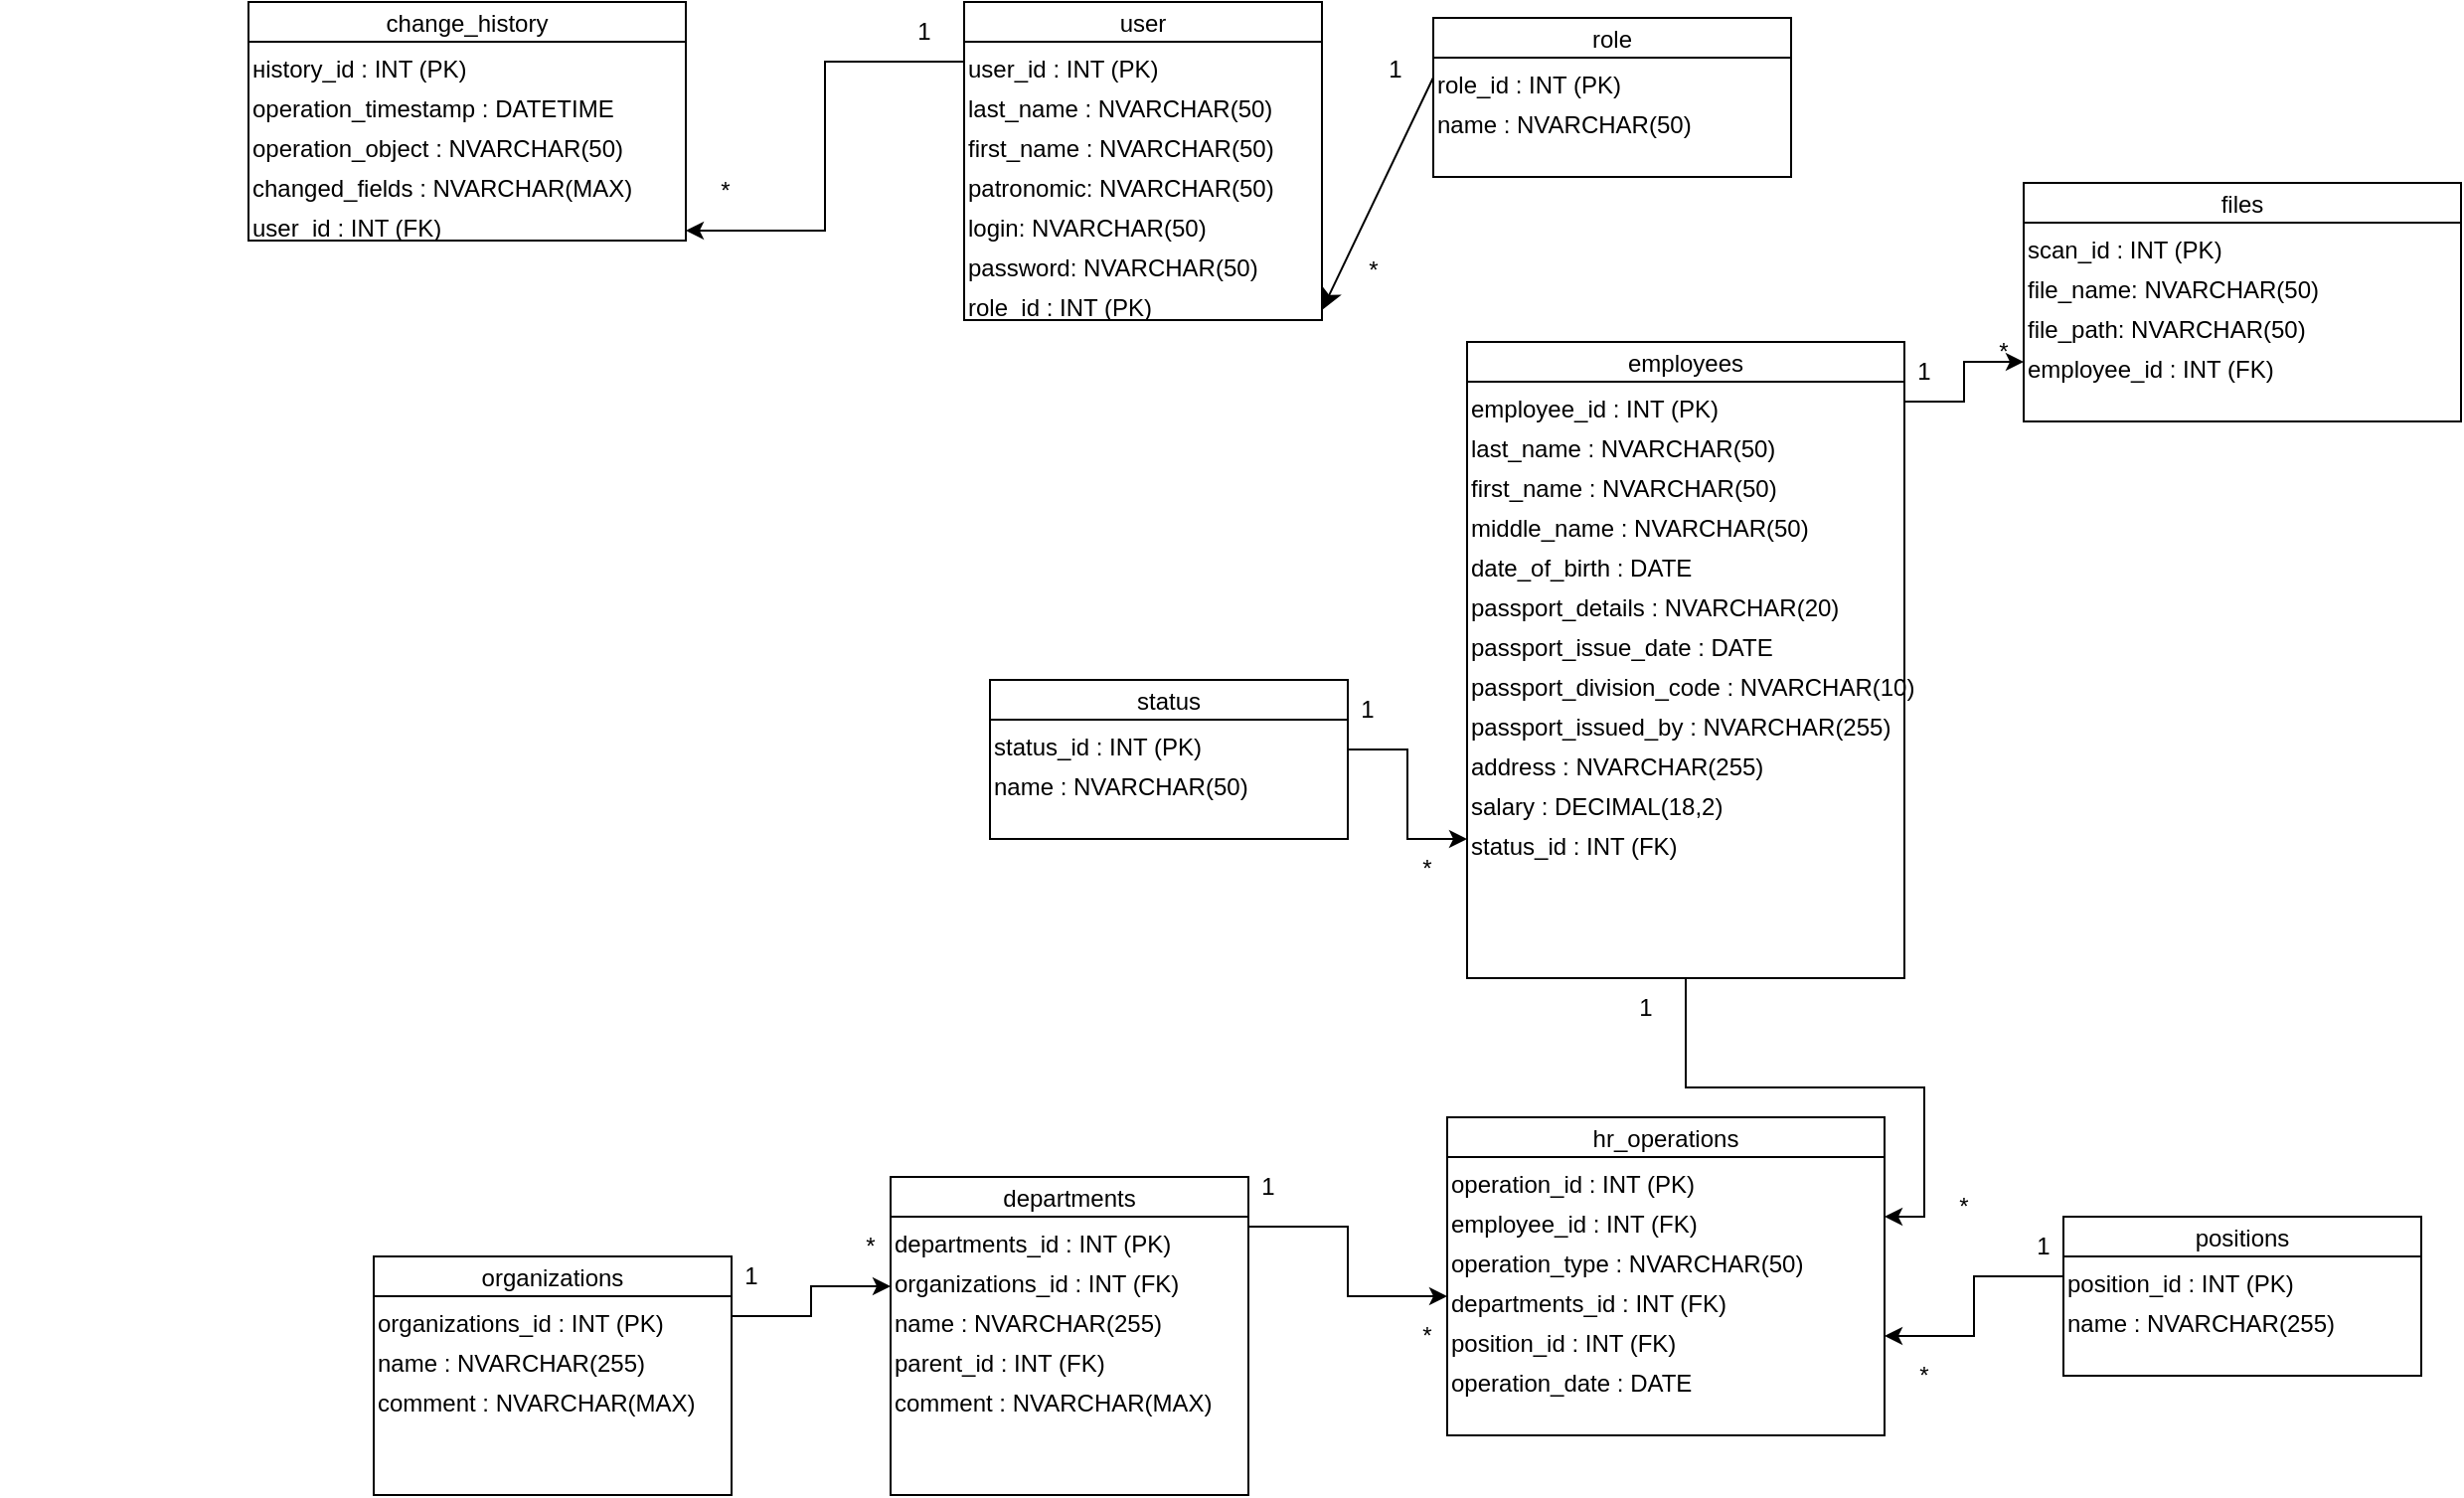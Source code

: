 <mxfile version="24.8.9">
  <diagram name="Database Diagram" id="JMO9jh0IgcSgy0v8m9du">
    <mxGraphModel dx="16753" dy="16699" grid="0" gridSize="10" guides="1" tooltips="1" connect="1" arrows="1" fold="1" page="0" pageScale="1" pageWidth="827" pageHeight="1169" math="0" shadow="0">
      <root>
        <mxCell id="0" />
        <mxCell id="1" parent="0" />
        <mxCell id="mjMRVnC7v6BGqXp0TaAX-1" value="organizations" style="shape=swimlane;childLayout=stackLayout;horizontal=1;startSize=20;horizontalStack=0;resizeParent=1;resizeLast=0;" vertex="1" parent="1">
          <mxGeometry x="180" y="320" width="180" height="120" as="geometry" />
        </mxCell>
        <mxCell id="mjMRVnC7v6BGqXp0TaAX-2" value="organizations_id : INT (PK)" style="text;align=left;verticalAlign=top;" vertex="1" parent="mjMRVnC7v6BGqXp0TaAX-1">
          <mxGeometry y="20" width="180" height="20" as="geometry" />
        </mxCell>
        <mxCell id="mjMRVnC7v6BGqXp0TaAX-3" value="name : NVARCHAR(255)" style="text;align=left;verticalAlign=top;" vertex="1" parent="mjMRVnC7v6BGqXp0TaAX-1">
          <mxGeometry y="40" width="180" height="20" as="geometry" />
        </mxCell>
        <mxCell id="mjMRVnC7v6BGqXp0TaAX-4" value="comment : NVARCHAR(MAX)" style="text;align=left;verticalAlign=top;" vertex="1" parent="mjMRVnC7v6BGqXp0TaAX-1">
          <mxGeometry y="60" width="180" height="20" as="geometry" />
        </mxCell>
        <mxCell id="mjMRVnC7v6BGqXp0TaAX-5" value="departments" style="shape=swimlane;childLayout=stackLayout;horizontal=1;startSize=20;horizontalStack=0;resizeParent=1;resizeLast=0;" vertex="1" parent="1">
          <mxGeometry x="440" y="280" width="180" height="160" as="geometry" />
        </mxCell>
        <mxCell id="mjMRVnC7v6BGqXp0TaAX-6" value="departments_id : INT (PK)" style="text;align=left;verticalAlign=top;" vertex="1" parent="mjMRVnC7v6BGqXp0TaAX-5">
          <mxGeometry y="20" width="180" height="20" as="geometry" />
        </mxCell>
        <mxCell id="mjMRVnC7v6BGqXp0TaAX-7" value="organizations_id : INT (FK)" style="text;align=left;verticalAlign=top;" vertex="1" parent="mjMRVnC7v6BGqXp0TaAX-5">
          <mxGeometry y="40" width="180" height="20" as="geometry" />
        </mxCell>
        <mxCell id="mjMRVnC7v6BGqXp0TaAX-8" value="name : NVARCHAR(255)" style="text;align=left;verticalAlign=top;" vertex="1" parent="mjMRVnC7v6BGqXp0TaAX-5">
          <mxGeometry y="60" width="180" height="20" as="geometry" />
        </mxCell>
        <mxCell id="mjMRVnC7v6BGqXp0TaAX-9" value="parent_id : INT (FK)" style="text;align=left;verticalAlign=top;" vertex="1" parent="mjMRVnC7v6BGqXp0TaAX-5">
          <mxGeometry y="80" width="180" height="20" as="geometry" />
        </mxCell>
        <mxCell id="mjMRVnC7v6BGqXp0TaAX-10" value="comment : NVARCHAR(MAX)" style="text;align=left;verticalAlign=top;" vertex="1" parent="mjMRVnC7v6BGqXp0TaAX-5">
          <mxGeometry y="100" width="180" height="20" as="geometry" />
        </mxCell>
        <mxCell id="mjMRVnC7v6BGqXp0TaAX-11" value="positions" style="shape=swimlane;childLayout=stackLayout;horizontal=1;startSize=20;horizontalStack=0;resizeParent=1;resizeLast=0;" vertex="1" parent="1">
          <mxGeometry x="1030" y="300" width="180" height="80" as="geometry" />
        </mxCell>
        <mxCell id="mjMRVnC7v6BGqXp0TaAX-12" value="position_id : INT (PK)" style="text;align=left;verticalAlign=top;" vertex="1" parent="mjMRVnC7v6BGqXp0TaAX-11">
          <mxGeometry y="20" width="180" height="20" as="geometry" />
        </mxCell>
        <mxCell id="mjMRVnC7v6BGqXp0TaAX-13" value="name : NVARCHAR(255)" style="text;align=left;verticalAlign=top;" vertex="1" parent="mjMRVnC7v6BGqXp0TaAX-11">
          <mxGeometry y="40" width="180" height="20" as="geometry" />
        </mxCell>
        <mxCell id="mjMRVnC7v6BGqXp0TaAX-14" value="status" style="shape=swimlane;childLayout=stackLayout;horizontal=1;startSize=20;horizontalStack=0;resizeParent=1;resizeLast=0;" vertex="1" parent="1">
          <mxGeometry x="490" y="30" width="180" height="80" as="geometry" />
        </mxCell>
        <mxCell id="mjMRVnC7v6BGqXp0TaAX-15" value="status_id : INT (PK)" style="text;align=left;verticalAlign=top;" vertex="1" parent="mjMRVnC7v6BGqXp0TaAX-14">
          <mxGeometry y="20" width="180" height="20" as="geometry" />
        </mxCell>
        <mxCell id="mjMRVnC7v6BGqXp0TaAX-16" value="name : NVARCHAR(50)" style="text;align=left;verticalAlign=top;" vertex="1" parent="mjMRVnC7v6BGqXp0TaAX-14">
          <mxGeometry y="40" width="180" height="20" as="geometry" />
        </mxCell>
        <mxCell id="mjMRVnC7v6BGqXp0TaAX-17" style="edgeStyle=orthogonalEdgeStyle;rounded=0;orthogonalLoop=1;jettySize=auto;html=1;exitX=0.5;exitY=1;exitDx=0;exitDy=0;entryX=1;entryY=0.5;entryDx=0;entryDy=0;" edge="1" parent="1" source="mjMRVnC7v6BGqXp0TaAX-18" target="mjMRVnC7v6BGqXp0TaAX-38">
          <mxGeometry relative="1" as="geometry" />
        </mxCell>
        <mxCell id="mjMRVnC7v6BGqXp0TaAX-18" value="employees" style="shape=swimlane;childLayout=stackLayout;horizontal=1;startSize=20;horizontalStack=0;resizeParent=1;resizeLast=0;" vertex="1" parent="1">
          <mxGeometry x="730" y="-140" width="220" height="320" as="geometry" />
        </mxCell>
        <mxCell id="mjMRVnC7v6BGqXp0TaAX-19" value="employee_id : INT (PK)" style="text;align=left;verticalAlign=top;" vertex="1" parent="mjMRVnC7v6BGqXp0TaAX-18">
          <mxGeometry y="20" width="220" height="20" as="geometry" />
        </mxCell>
        <mxCell id="mjMRVnC7v6BGqXp0TaAX-20" value="last_name : NVARCHAR(50)" style="text;align=left;verticalAlign=top;" vertex="1" parent="mjMRVnC7v6BGqXp0TaAX-18">
          <mxGeometry y="40" width="220" height="20" as="geometry" />
        </mxCell>
        <mxCell id="mjMRVnC7v6BGqXp0TaAX-21" value="first_name : NVARCHAR(50)" style="text;align=left;verticalAlign=top;" vertex="1" parent="mjMRVnC7v6BGqXp0TaAX-18">
          <mxGeometry y="60" width="220" height="20" as="geometry" />
        </mxCell>
        <mxCell id="mjMRVnC7v6BGqXp0TaAX-22" value="middle_name : NVARCHAR(50)" style="text;align=left;verticalAlign=top;" vertex="1" parent="mjMRVnC7v6BGqXp0TaAX-18">
          <mxGeometry y="80" width="220" height="20" as="geometry" />
        </mxCell>
        <mxCell id="mjMRVnC7v6BGqXp0TaAX-23" value="date_of_birth : DATE" style="text;align=left;verticalAlign=top;" vertex="1" parent="mjMRVnC7v6BGqXp0TaAX-18">
          <mxGeometry y="100" width="220" height="20" as="geometry" />
        </mxCell>
        <mxCell id="mjMRVnC7v6BGqXp0TaAX-24" value="passport_details : NVARCHAR(20)" style="text;align=left;verticalAlign=top;" vertex="1" parent="mjMRVnC7v6BGqXp0TaAX-18">
          <mxGeometry y="120" width="220" height="20" as="geometry" />
        </mxCell>
        <mxCell id="mjMRVnC7v6BGqXp0TaAX-25" value="passport_issue_date : DATE" style="text;align=left;verticalAlign=top;" vertex="1" parent="mjMRVnC7v6BGqXp0TaAX-18">
          <mxGeometry y="140" width="220" height="20" as="geometry" />
        </mxCell>
        <mxCell id="mjMRVnC7v6BGqXp0TaAX-26" value="passport_division_code : NVARCHAR(10)" style="text;align=left;verticalAlign=top;" vertex="1" parent="mjMRVnC7v6BGqXp0TaAX-18">
          <mxGeometry y="160" width="220" height="20" as="geometry" />
        </mxCell>
        <mxCell id="mjMRVnC7v6BGqXp0TaAX-27" value="passport_issued_by : NVARCHAR(255)" style="text;align=left;verticalAlign=top;" vertex="1" parent="mjMRVnC7v6BGqXp0TaAX-18">
          <mxGeometry y="180" width="220" height="20" as="geometry" />
        </mxCell>
        <mxCell id="mjMRVnC7v6BGqXp0TaAX-28" value="address : NVARCHAR(255)" style="text;align=left;verticalAlign=top;" vertex="1" parent="mjMRVnC7v6BGqXp0TaAX-18">
          <mxGeometry y="200" width="220" height="20" as="geometry" />
        </mxCell>
        <mxCell id="mjMRVnC7v6BGqXp0TaAX-29" value="salary : DECIMAL(18,2)" style="text;align=left;verticalAlign=top;" vertex="1" parent="mjMRVnC7v6BGqXp0TaAX-18">
          <mxGeometry y="220" width="220" height="20" as="geometry" />
        </mxCell>
        <mxCell id="mjMRVnC7v6BGqXp0TaAX-30" value="status_id : INT (FK)" style="text;align=left;verticalAlign=top;" vertex="1" parent="mjMRVnC7v6BGqXp0TaAX-18">
          <mxGeometry y="240" width="220" height="20" as="geometry" />
        </mxCell>
        <mxCell id="mjMRVnC7v6BGqXp0TaAX-31" value="files" style="shape=swimlane;childLayout=stackLayout;horizontal=1;startSize=20;horizontalStack=0;resizeParent=1;resizeLast=0;" vertex="1" parent="1">
          <mxGeometry x="1010" y="-220" width="220" height="120" as="geometry" />
        </mxCell>
        <mxCell id="mjMRVnC7v6BGqXp0TaAX-32" value="scan_id : INT (PK)" style="text;align=left;verticalAlign=top;" vertex="1" parent="mjMRVnC7v6BGqXp0TaAX-31">
          <mxGeometry y="20" width="220" height="20" as="geometry" />
        </mxCell>
        <mxCell id="mjMRVnC7v6BGqXp0TaAX-33" value="file_name: NVARCHAR(50)" style="text;align=left;verticalAlign=top;" vertex="1" parent="mjMRVnC7v6BGqXp0TaAX-31">
          <mxGeometry y="40" width="220" height="20" as="geometry" />
        </mxCell>
        <mxCell id="mjMRVnC7v6BGqXp0TaAX-34" value="file_path: NVARCHAR(50)" style="text;align=left;verticalAlign=top;" vertex="1" parent="mjMRVnC7v6BGqXp0TaAX-31">
          <mxGeometry y="60" width="220" height="20" as="geometry" />
        </mxCell>
        <mxCell id="mjMRVnC7v6BGqXp0TaAX-35" value="employee_id : INT (FK)" style="text;align=left;verticalAlign=top;" vertex="1" parent="mjMRVnC7v6BGqXp0TaAX-31">
          <mxGeometry y="80" width="220" height="20" as="geometry" />
        </mxCell>
        <mxCell id="mjMRVnC7v6BGqXp0TaAX-36" value="hr_operations" style="shape=swimlane;childLayout=stackLayout;horizontal=1;startSize=20;horizontalStack=0;resizeParent=1;resizeLast=0;" vertex="1" parent="1">
          <mxGeometry x="720" y="250" width="220" height="160" as="geometry" />
        </mxCell>
        <mxCell id="mjMRVnC7v6BGqXp0TaAX-37" value="operation_id : INT (PK)" style="text;align=left;verticalAlign=top;" vertex="1" parent="mjMRVnC7v6BGqXp0TaAX-36">
          <mxGeometry y="20" width="220" height="20" as="geometry" />
        </mxCell>
        <mxCell id="mjMRVnC7v6BGqXp0TaAX-38" value="employee_id : INT (FK)" style="text;align=left;verticalAlign=top;" vertex="1" parent="mjMRVnC7v6BGqXp0TaAX-36">
          <mxGeometry y="40" width="220" height="20" as="geometry" />
        </mxCell>
        <mxCell id="mjMRVnC7v6BGqXp0TaAX-39" value="operation_type : NVARCHAR(50)" style="text;align=left;verticalAlign=top;" vertex="1" parent="mjMRVnC7v6BGqXp0TaAX-36">
          <mxGeometry y="60" width="220" height="20" as="geometry" />
        </mxCell>
        <mxCell id="mjMRVnC7v6BGqXp0TaAX-40" value="departments_id : INT (FK)" style="text;align=left;verticalAlign=top;" vertex="1" parent="mjMRVnC7v6BGqXp0TaAX-36">
          <mxGeometry y="80" width="220" height="20" as="geometry" />
        </mxCell>
        <mxCell id="mjMRVnC7v6BGqXp0TaAX-41" value="position_id : INT (FK)" style="text;align=left;verticalAlign=top;" vertex="1" parent="mjMRVnC7v6BGqXp0TaAX-36">
          <mxGeometry y="100" width="220" height="20" as="geometry" />
        </mxCell>
        <mxCell id="mjMRVnC7v6BGqXp0TaAX-42" value="operation_date : DATE" style="text;align=left;verticalAlign=top;" vertex="1" parent="mjMRVnC7v6BGqXp0TaAX-36">
          <mxGeometry y="120" width="220" height="20" as="geometry" />
        </mxCell>
        <mxCell id="mjMRVnC7v6BGqXp0TaAX-43" value="change_history" style="shape=swimlane;childLayout=stackLayout;horizontal=1;startSize=20;horizontalStack=0;resizeParent=1;resizeLast=0;" vertex="1" parent="1">
          <mxGeometry x="117" y="-311" width="220" height="120" as="geometry" />
        </mxCell>
        <mxCell id="mjMRVnC7v6BGqXp0TaAX-44" value="нistory_id : INT (PK)" style="text;align=left;verticalAlign=top;" vertex="1" parent="mjMRVnC7v6BGqXp0TaAX-43">
          <mxGeometry y="20" width="220" height="20" as="geometry" />
        </mxCell>
        <mxCell id="mjMRVnC7v6BGqXp0TaAX-45" value="operation_timestamp : DATETIME" style="text;align=left;verticalAlign=top;" vertex="1" parent="mjMRVnC7v6BGqXp0TaAX-43">
          <mxGeometry y="40" width="220" height="20" as="geometry" />
        </mxCell>
        <mxCell id="mjMRVnC7v6BGqXp0TaAX-46" value="operation_object : NVARCHAR(50)" style="text;align=left;verticalAlign=top;" vertex="1" parent="mjMRVnC7v6BGqXp0TaAX-43">
          <mxGeometry y="60" width="220" height="20" as="geometry" />
        </mxCell>
        <mxCell id="mjMRVnC7v6BGqXp0TaAX-47" value="changed_fields : NVARCHAR(MAX)" style="text;align=left;verticalAlign=top;" vertex="1" parent="mjMRVnC7v6BGqXp0TaAX-43">
          <mxGeometry y="80" width="220" height="20" as="geometry" />
        </mxCell>
        <mxCell id="mjMRVnC7v6BGqXp0TaAX-48" value="user_id : INT (FK)" style="text;align=left;verticalAlign=top;" vertex="1" parent="mjMRVnC7v6BGqXp0TaAX-43">
          <mxGeometry y="100" width="220" height="20" as="geometry" />
        </mxCell>
        <mxCell id="mjMRVnC7v6BGqXp0TaAX-49" edge="1" parent="1" source="mjMRVnC7v6BGqXp0TaAX-1" target="mjMRVnC7v6BGqXp0TaAX-5" />
        <mxCell id="mjMRVnC7v6BGqXp0TaAX-50" edge="1" parent="1" source="mjMRVnC7v6BGqXp0TaAX-5" target="mjMRVnC7v6BGqXp0TaAX-5" />
        <mxCell id="mjMRVnC7v6BGqXp0TaAX-51" edge="1" parent="1" source="mjMRVnC7v6BGqXp0TaAX-14" target="mjMRVnC7v6BGqXp0TaAX-18" />
        <mxCell id="mjMRVnC7v6BGqXp0TaAX-52" edge="1" parent="1" source="mjMRVnC7v6BGqXp0TaAX-18" target="mjMRVnC7v6BGqXp0TaAX-31" />
        <mxCell id="mjMRVnC7v6BGqXp0TaAX-53" edge="1" parent="1" source="mjMRVnC7v6BGqXp0TaAX-18" target="mjMRVnC7v6BGqXp0TaAX-36" />
        <mxCell id="mjMRVnC7v6BGqXp0TaAX-54" edge="1" parent="1" source="mjMRVnC7v6BGqXp0TaAX-5" target="mjMRVnC7v6BGqXp0TaAX-36" />
        <mxCell id="mjMRVnC7v6BGqXp0TaAX-55" edge="1" parent="1" source="mjMRVnC7v6BGqXp0TaAX-11" target="mjMRVnC7v6BGqXp0TaAX-36" />
        <mxCell id="mjMRVnC7v6BGqXp0TaAX-56" style="edgeStyle=orthogonalEdgeStyle;rounded=0;orthogonalLoop=1;jettySize=auto;html=1;exitX=0;exitY=0.5;exitDx=0;exitDy=0;entryX=1;entryY=0.5;entryDx=0;entryDy=0;" edge="1" parent="1" source="mjMRVnC7v6BGqXp0TaAX-12" target="mjMRVnC7v6BGqXp0TaAX-41">
          <mxGeometry relative="1" as="geometry" />
        </mxCell>
        <mxCell id="mjMRVnC7v6BGqXp0TaAX-57" style="edgeStyle=orthogonalEdgeStyle;rounded=0;orthogonalLoop=1;jettySize=auto;html=1;exitX=1;exitY=0.25;exitDx=0;exitDy=0;entryX=0;entryY=0.5;entryDx=0;entryDy=0;" edge="1" parent="1" source="mjMRVnC7v6BGqXp0TaAX-6" target="mjMRVnC7v6BGqXp0TaAX-40">
          <mxGeometry relative="1" as="geometry" />
        </mxCell>
        <mxCell id="mjMRVnC7v6BGqXp0TaAX-58" style="edgeStyle=orthogonalEdgeStyle;rounded=0;orthogonalLoop=1;jettySize=auto;html=1;exitX=1;exitY=0.75;exitDx=0;exitDy=0;entryX=0;entryY=0.5;entryDx=0;entryDy=0;" edge="1" parent="1" source="mjMRVnC7v6BGqXp0TaAX-15" target="mjMRVnC7v6BGqXp0TaAX-30">
          <mxGeometry relative="1" as="geometry" />
        </mxCell>
        <mxCell id="mjMRVnC7v6BGqXp0TaAX-59" style="edgeStyle=orthogonalEdgeStyle;rounded=0;orthogonalLoop=1;jettySize=auto;html=1;exitX=1;exitY=0.5;exitDx=0;exitDy=0;entryX=0;entryY=0.75;entryDx=0;entryDy=0;" edge="1" parent="1" source="mjMRVnC7v6BGqXp0TaAX-2" target="mjMRVnC7v6BGqXp0TaAX-7">
          <mxGeometry relative="1" as="geometry" />
        </mxCell>
        <mxCell id="mjMRVnC7v6BGqXp0TaAX-60" value="user" style="shape=swimlane;childLayout=stackLayout;horizontal=1;startSize=20;horizontalStack=0;resizeParent=1;resizeLast=0;" vertex="1" parent="1">
          <mxGeometry x="477" y="-311" width="180" height="160" as="geometry" />
        </mxCell>
        <mxCell id="mjMRVnC7v6BGqXp0TaAX-61" value="user_id : INT (PK)" style="text;align=left;verticalAlign=top;" vertex="1" parent="mjMRVnC7v6BGqXp0TaAX-60">
          <mxGeometry y="20" width="180" height="20" as="geometry" />
        </mxCell>
        <mxCell id="mjMRVnC7v6BGqXp0TaAX-62" value="last_name : NVARCHAR(50)" style="text;align=left;verticalAlign=top;" vertex="1" parent="mjMRVnC7v6BGqXp0TaAX-60">
          <mxGeometry y="40" width="180" height="20" as="geometry" />
        </mxCell>
        <mxCell id="mjMRVnC7v6BGqXp0TaAX-63" value="first_name : NVARCHAR(50)" style="text;align=left;verticalAlign=top;" vertex="1" parent="mjMRVnC7v6BGqXp0TaAX-60">
          <mxGeometry y="60" width="180" height="20" as="geometry" />
        </mxCell>
        <mxCell id="mjMRVnC7v6BGqXp0TaAX-64" value="patronomic: NVARCHAR(50)" style="text;align=left;verticalAlign=top;" vertex="1" parent="mjMRVnC7v6BGqXp0TaAX-60">
          <mxGeometry y="80" width="180" height="20" as="geometry" />
        </mxCell>
        <mxCell id="mjMRVnC7v6BGqXp0TaAX-65" value="login: NVARCHAR(50)" style="text;align=left;verticalAlign=top;" vertex="1" parent="mjMRVnC7v6BGqXp0TaAX-60">
          <mxGeometry y="100" width="180" height="20" as="geometry" />
        </mxCell>
        <mxCell id="mjMRVnC7v6BGqXp0TaAX-66" value="password: NVARCHAR(50)" style="text;align=left;verticalAlign=top;" vertex="1" parent="mjMRVnC7v6BGqXp0TaAX-60">
          <mxGeometry y="120" width="180" height="20" as="geometry" />
        </mxCell>
        <mxCell id="mjMRVnC7v6BGqXp0TaAX-87" value="role_id : INT (PK)" style="text;align=left;verticalAlign=top;" vertex="1" parent="mjMRVnC7v6BGqXp0TaAX-60">
          <mxGeometry y="140" width="180" height="20" as="geometry" />
        </mxCell>
        <mxCell id="mjMRVnC7v6BGqXp0TaAX-67" style="edgeStyle=orthogonalEdgeStyle;rounded=0;orthogonalLoop=1;jettySize=auto;html=1;exitX=0;exitY=0.5;exitDx=0;exitDy=0;entryX=1;entryY=0.75;entryDx=0;entryDy=0;" edge="1" parent="1" source="mjMRVnC7v6BGqXp0TaAX-61" target="mjMRVnC7v6BGqXp0TaAX-48">
          <mxGeometry relative="1" as="geometry" />
        </mxCell>
        <mxCell id="mjMRVnC7v6BGqXp0TaAX-68" style="edgeStyle=orthogonalEdgeStyle;rounded=0;orthogonalLoop=1;jettySize=auto;html=1;exitX=1;exitY=0.5;exitDx=0;exitDy=0;entryX=0;entryY=0.5;entryDx=0;entryDy=0;" edge="1" parent="1" source="mjMRVnC7v6BGqXp0TaAX-19" target="mjMRVnC7v6BGqXp0TaAX-35">
          <mxGeometry relative="1" as="geometry">
            <mxPoint x="1250" y="-50" as="targetPoint" />
          </mxGeometry>
        </mxCell>
        <mxCell id="mjMRVnC7v6BGqXp0TaAX-69" value="*" style="text;html=1;align=center;verticalAlign=middle;whiteSpace=wrap;rounded=0;" vertex="1" parent="1">
          <mxGeometry x="327" y="-231" width="60" height="30" as="geometry" />
        </mxCell>
        <mxCell id="mjMRVnC7v6BGqXp0TaAX-70" value="*" style="text;html=1;align=center;verticalAlign=middle;whiteSpace=wrap;rounded=0;" vertex="1" parent="1">
          <mxGeometry x="680" y="110" width="60" height="30" as="geometry" />
        </mxCell>
        <mxCell id="mjMRVnC7v6BGqXp0TaAX-71" value="*" style="text;html=1;align=center;verticalAlign=middle;whiteSpace=wrap;rounded=0;" vertex="1" parent="1">
          <mxGeometry x="950" y="280" width="60" height="30" as="geometry" />
        </mxCell>
        <mxCell id="mjMRVnC7v6BGqXp0TaAX-72" value="*" style="text;html=1;align=center;verticalAlign=middle;whiteSpace=wrap;rounded=0;" vertex="1" parent="1">
          <mxGeometry x="970" y="-150" width="60" height="30" as="geometry" />
        </mxCell>
        <mxCell id="mjMRVnC7v6BGqXp0TaAX-73" value="*" style="text;html=1;align=center;verticalAlign=middle;whiteSpace=wrap;rounded=0;" vertex="1" parent="1">
          <mxGeometry x="930" y="365" width="60" height="30" as="geometry" />
        </mxCell>
        <mxCell id="mjMRVnC7v6BGqXp0TaAX-74" value="*" style="text;html=1;align=center;verticalAlign=middle;whiteSpace=wrap;rounded=0;" vertex="1" parent="1">
          <mxGeometry x="680" y="345" width="60" height="30" as="geometry" />
        </mxCell>
        <mxCell id="mjMRVnC7v6BGqXp0TaAX-75" value="*" style="text;html=1;align=center;verticalAlign=middle;whiteSpace=wrap;rounded=0;" vertex="1" parent="1">
          <mxGeometry x="400" y="300" width="60" height="30" as="geometry" />
        </mxCell>
        <mxCell id="mjMRVnC7v6BGqXp0TaAX-76" value="1" style="text;html=1;align=center;verticalAlign=middle;whiteSpace=wrap;rounded=0;" vertex="1" parent="1">
          <mxGeometry x="427" y="-311" width="60" height="30" as="geometry" />
        </mxCell>
        <mxCell id="mjMRVnC7v6BGqXp0TaAX-77" value="1" style="text;html=1;align=center;verticalAlign=middle;whiteSpace=wrap;rounded=0;" vertex="1" parent="1">
          <mxGeometry x="650" y="30" width="60" height="30" as="geometry" />
        </mxCell>
        <mxCell id="mjMRVnC7v6BGqXp0TaAX-78" value="1" style="text;html=1;align=center;verticalAlign=middle;whiteSpace=wrap;rounded=0;" vertex="1" parent="1">
          <mxGeometry x="930" y="-140" width="60" height="30" as="geometry" />
        </mxCell>
        <mxCell id="mjMRVnC7v6BGqXp0TaAX-79" value="1" style="text;html=1;align=center;verticalAlign=middle;whiteSpace=wrap;rounded=0;" vertex="1" parent="1">
          <mxGeometry x="790" y="180" width="60" height="30" as="geometry" />
        </mxCell>
        <mxCell id="mjMRVnC7v6BGqXp0TaAX-80" value="1" style="text;html=1;align=center;verticalAlign=middle;whiteSpace=wrap;rounded=0;" vertex="1" parent="1">
          <mxGeometry x="990" y="300" width="60" height="30" as="geometry" />
        </mxCell>
        <mxCell id="mjMRVnC7v6BGqXp0TaAX-81" value="1" style="text;html=1;align=center;verticalAlign=middle;whiteSpace=wrap;rounded=0;" vertex="1" parent="1">
          <mxGeometry x="600" y="270" width="60" height="30" as="geometry" />
        </mxCell>
        <mxCell id="mjMRVnC7v6BGqXp0TaAX-82" value="1" style="text;html=1;align=center;verticalAlign=middle;whiteSpace=wrap;rounded=0;" vertex="1" parent="1">
          <mxGeometry x="340" y="315" width="60" height="30" as="geometry" />
        </mxCell>
        <mxCell id="mjMRVnC7v6BGqXp0TaAX-83" value="role" style="shape=swimlane;childLayout=stackLayout;horizontal=1;startSize=20;horizontalStack=0;resizeParent=1;resizeLast=0;" vertex="1" parent="1">
          <mxGeometry x="713" y="-303" width="180" height="80" as="geometry" />
        </mxCell>
        <mxCell id="mjMRVnC7v6BGqXp0TaAX-84" value="role_id : INT (PK)" style="text;align=left;verticalAlign=top;" vertex="1" parent="mjMRVnC7v6BGqXp0TaAX-83">
          <mxGeometry y="20" width="180" height="20" as="geometry" />
        </mxCell>
        <mxCell id="mjMRVnC7v6BGqXp0TaAX-85" value="name : NVARCHAR(50)" style="text;align=left;verticalAlign=top;" vertex="1" parent="mjMRVnC7v6BGqXp0TaAX-83">
          <mxGeometry y="40" width="180" height="20" as="geometry" />
        </mxCell>
        <mxCell id="mjMRVnC7v6BGqXp0TaAX-88" style="edgeStyle=none;curved=1;rounded=0;orthogonalLoop=1;jettySize=auto;html=1;exitX=0;exitY=0.5;exitDx=0;exitDy=0;entryX=1;entryY=0.75;entryDx=0;entryDy=0;fontSize=12;startSize=8;endSize=8;" edge="1" parent="1" source="mjMRVnC7v6BGqXp0TaAX-84" target="mjMRVnC7v6BGqXp0TaAX-87">
          <mxGeometry relative="1" as="geometry" />
        </mxCell>
        <mxCell id="mjMRVnC7v6BGqXp0TaAX-89" value="1" style="text;html=1;align=center;verticalAlign=middle;whiteSpace=wrap;rounded=0;" vertex="1" parent="1">
          <mxGeometry x="664" y="-292" width="60" height="30" as="geometry" />
        </mxCell>
        <mxCell id="mjMRVnC7v6BGqXp0TaAX-91" value="*" style="text;html=1;align=center;verticalAlign=middle;whiteSpace=wrap;rounded=0;" vertex="1" parent="1">
          <mxGeometry x="653" y="-191" width="60" height="30" as="geometry" />
        </mxCell>
      </root>
    </mxGraphModel>
  </diagram>
</mxfile>
